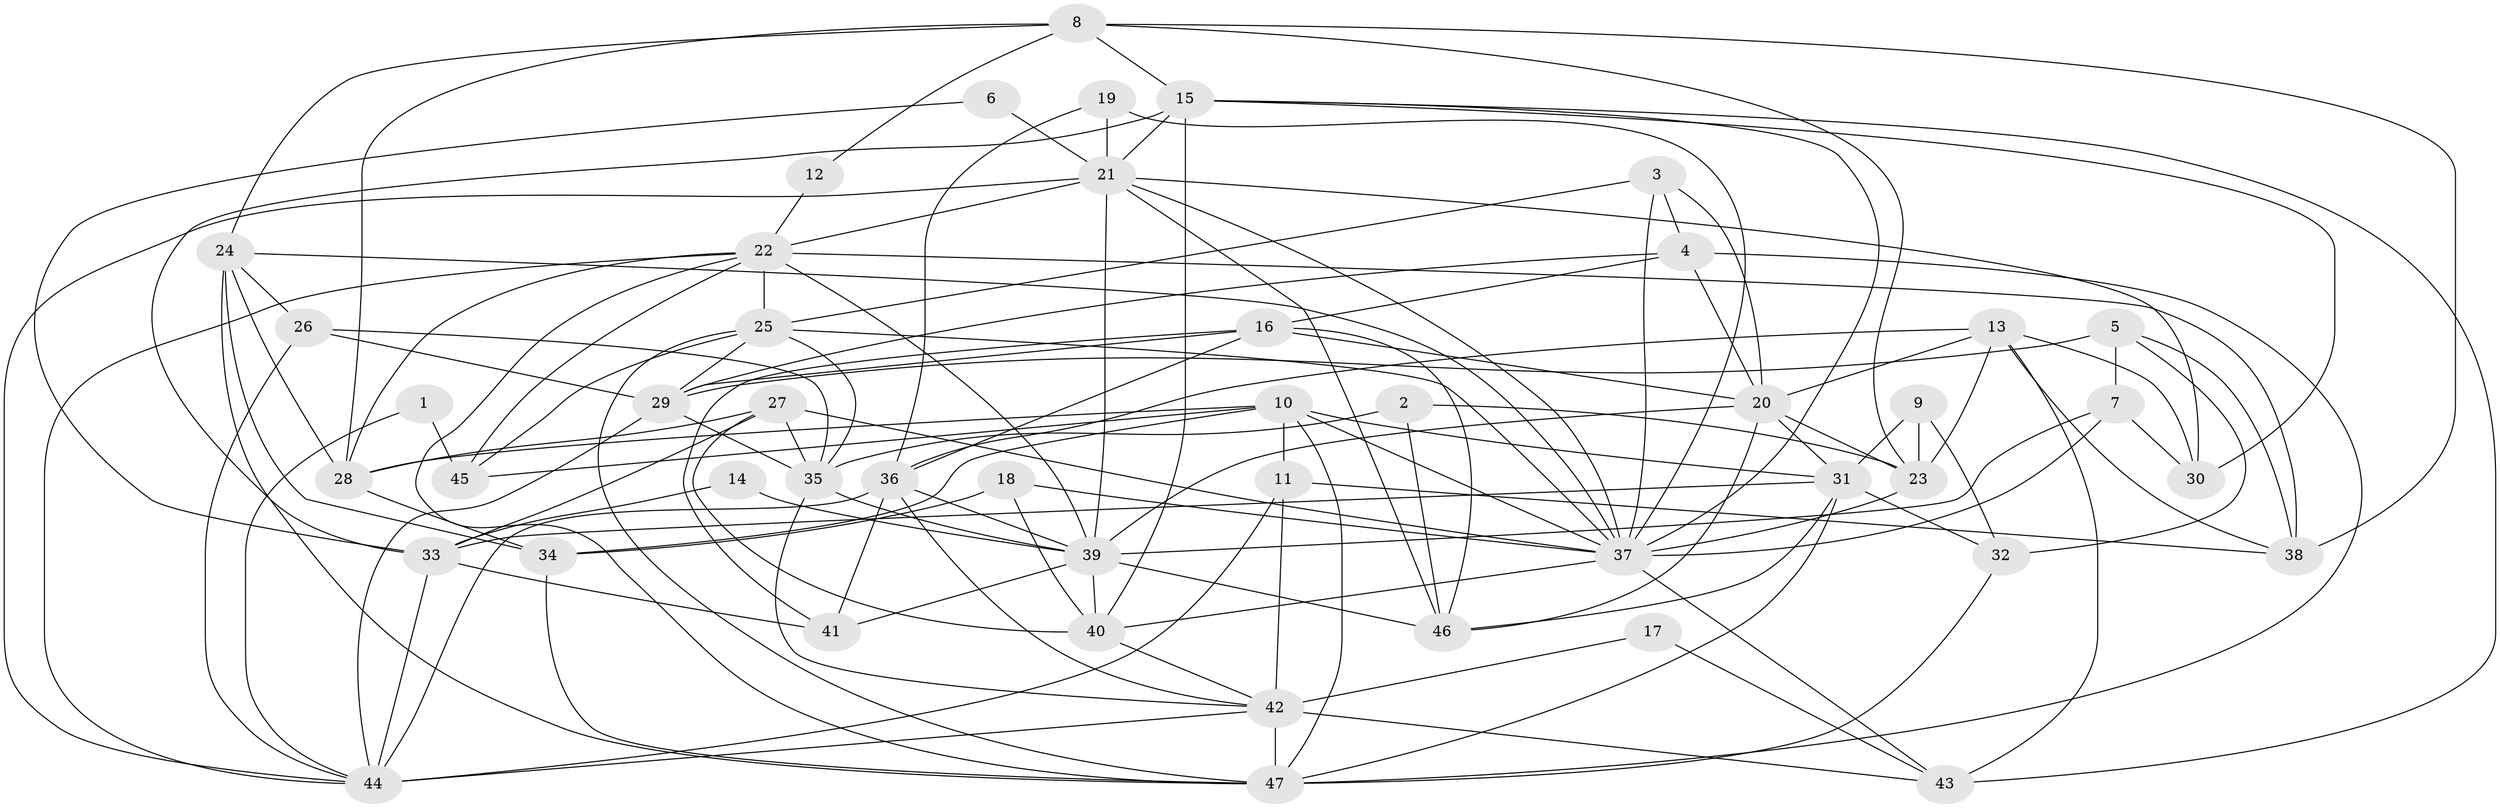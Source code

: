 // original degree distribution, {2: 0.1276595744680851, 3: 0.2872340425531915, 6: 0.07446808510638298, 4: 0.2872340425531915, 5: 0.1595744680851064, 8: 0.0425531914893617, 7: 0.02127659574468085}
// Generated by graph-tools (version 1.1) at 2025/50/03/09/25 03:50:13]
// undirected, 47 vertices, 131 edges
graph export_dot {
graph [start="1"]
  node [color=gray90,style=filled];
  1;
  2;
  3;
  4;
  5;
  6;
  7;
  8;
  9;
  10;
  11;
  12;
  13;
  14;
  15;
  16;
  17;
  18;
  19;
  20;
  21;
  22;
  23;
  24;
  25;
  26;
  27;
  28;
  29;
  30;
  31;
  32;
  33;
  34;
  35;
  36;
  37;
  38;
  39;
  40;
  41;
  42;
  43;
  44;
  45;
  46;
  47;
  1 -- 44 [weight=1.0];
  1 -- 45 [weight=1.0];
  2 -- 23 [weight=1.0];
  2 -- 35 [weight=1.0];
  2 -- 46 [weight=1.0];
  3 -- 4 [weight=1.0];
  3 -- 20 [weight=1.0];
  3 -- 25 [weight=1.0];
  3 -- 37 [weight=1.0];
  4 -- 16 [weight=1.0];
  4 -- 20 [weight=1.0];
  4 -- 29 [weight=1.0];
  4 -- 47 [weight=1.0];
  5 -- 7 [weight=1.0];
  5 -- 29 [weight=2.0];
  5 -- 32 [weight=1.0];
  5 -- 38 [weight=1.0];
  6 -- 21 [weight=1.0];
  6 -- 33 [weight=1.0];
  7 -- 30 [weight=1.0];
  7 -- 37 [weight=1.0];
  7 -- 39 [weight=1.0];
  8 -- 12 [weight=1.0];
  8 -- 15 [weight=1.0];
  8 -- 23 [weight=1.0];
  8 -- 24 [weight=1.0];
  8 -- 28 [weight=1.0];
  8 -- 38 [weight=1.0];
  9 -- 23 [weight=1.0];
  9 -- 31 [weight=1.0];
  9 -- 32 [weight=1.0];
  10 -- 11 [weight=1.0];
  10 -- 28 [weight=1.0];
  10 -- 31 [weight=1.0];
  10 -- 34 [weight=1.0];
  10 -- 37 [weight=1.0];
  10 -- 45 [weight=1.0];
  10 -- 47 [weight=1.0];
  11 -- 38 [weight=1.0];
  11 -- 42 [weight=2.0];
  11 -- 44 [weight=1.0];
  12 -- 22 [weight=1.0];
  13 -- 20 [weight=1.0];
  13 -- 23 [weight=1.0];
  13 -- 30 [weight=1.0];
  13 -- 36 [weight=1.0];
  13 -- 38 [weight=1.0];
  13 -- 43 [weight=1.0];
  14 -- 33 [weight=1.0];
  14 -- 39 [weight=1.0];
  15 -- 21 [weight=1.0];
  15 -- 30 [weight=1.0];
  15 -- 33 [weight=1.0];
  15 -- 37 [weight=1.0];
  15 -- 40 [weight=1.0];
  15 -- 43 [weight=1.0];
  16 -- 20 [weight=1.0];
  16 -- 29 [weight=1.0];
  16 -- 36 [weight=1.0];
  16 -- 41 [weight=1.0];
  16 -- 46 [weight=1.0];
  17 -- 42 [weight=1.0];
  17 -- 43 [weight=1.0];
  18 -- 34 [weight=1.0];
  18 -- 37 [weight=1.0];
  18 -- 40 [weight=1.0];
  19 -- 21 [weight=1.0];
  19 -- 36 [weight=1.0];
  19 -- 37 [weight=1.0];
  20 -- 23 [weight=1.0];
  20 -- 31 [weight=1.0];
  20 -- 39 [weight=1.0];
  20 -- 46 [weight=1.0];
  21 -- 22 [weight=1.0];
  21 -- 30 [weight=1.0];
  21 -- 37 [weight=1.0];
  21 -- 39 [weight=1.0];
  21 -- 44 [weight=1.0];
  21 -- 46 [weight=1.0];
  22 -- 25 [weight=1.0];
  22 -- 28 [weight=1.0];
  22 -- 38 [weight=1.0];
  22 -- 39 [weight=1.0];
  22 -- 44 [weight=1.0];
  22 -- 45 [weight=1.0];
  22 -- 47 [weight=1.0];
  23 -- 37 [weight=1.0];
  24 -- 26 [weight=1.0];
  24 -- 28 [weight=1.0];
  24 -- 34 [weight=1.0];
  24 -- 37 [weight=1.0];
  24 -- 47 [weight=1.0];
  25 -- 29 [weight=1.0];
  25 -- 35 [weight=1.0];
  25 -- 37 [weight=1.0];
  25 -- 45 [weight=1.0];
  25 -- 47 [weight=1.0];
  26 -- 29 [weight=1.0];
  26 -- 35 [weight=1.0];
  26 -- 44 [weight=1.0];
  27 -- 28 [weight=1.0];
  27 -- 33 [weight=1.0];
  27 -- 35 [weight=1.0];
  27 -- 37 [weight=1.0];
  27 -- 40 [weight=1.0];
  28 -- 34 [weight=1.0];
  29 -- 35 [weight=2.0];
  29 -- 44 [weight=1.0];
  31 -- 32 [weight=1.0];
  31 -- 33 [weight=1.0];
  31 -- 46 [weight=1.0];
  31 -- 47 [weight=1.0];
  32 -- 47 [weight=1.0];
  33 -- 41 [weight=1.0];
  33 -- 44 [weight=1.0];
  34 -- 47 [weight=1.0];
  35 -- 39 [weight=1.0];
  35 -- 42 [weight=1.0];
  36 -- 39 [weight=1.0];
  36 -- 41 [weight=1.0];
  36 -- 42 [weight=1.0];
  36 -- 44 [weight=1.0];
  37 -- 40 [weight=1.0];
  37 -- 43 [weight=1.0];
  39 -- 40 [weight=1.0];
  39 -- 41 [weight=1.0];
  39 -- 46 [weight=1.0];
  40 -- 42 [weight=1.0];
  42 -- 43 [weight=1.0];
  42 -- 44 [weight=1.0];
  42 -- 47 [weight=1.0];
}
